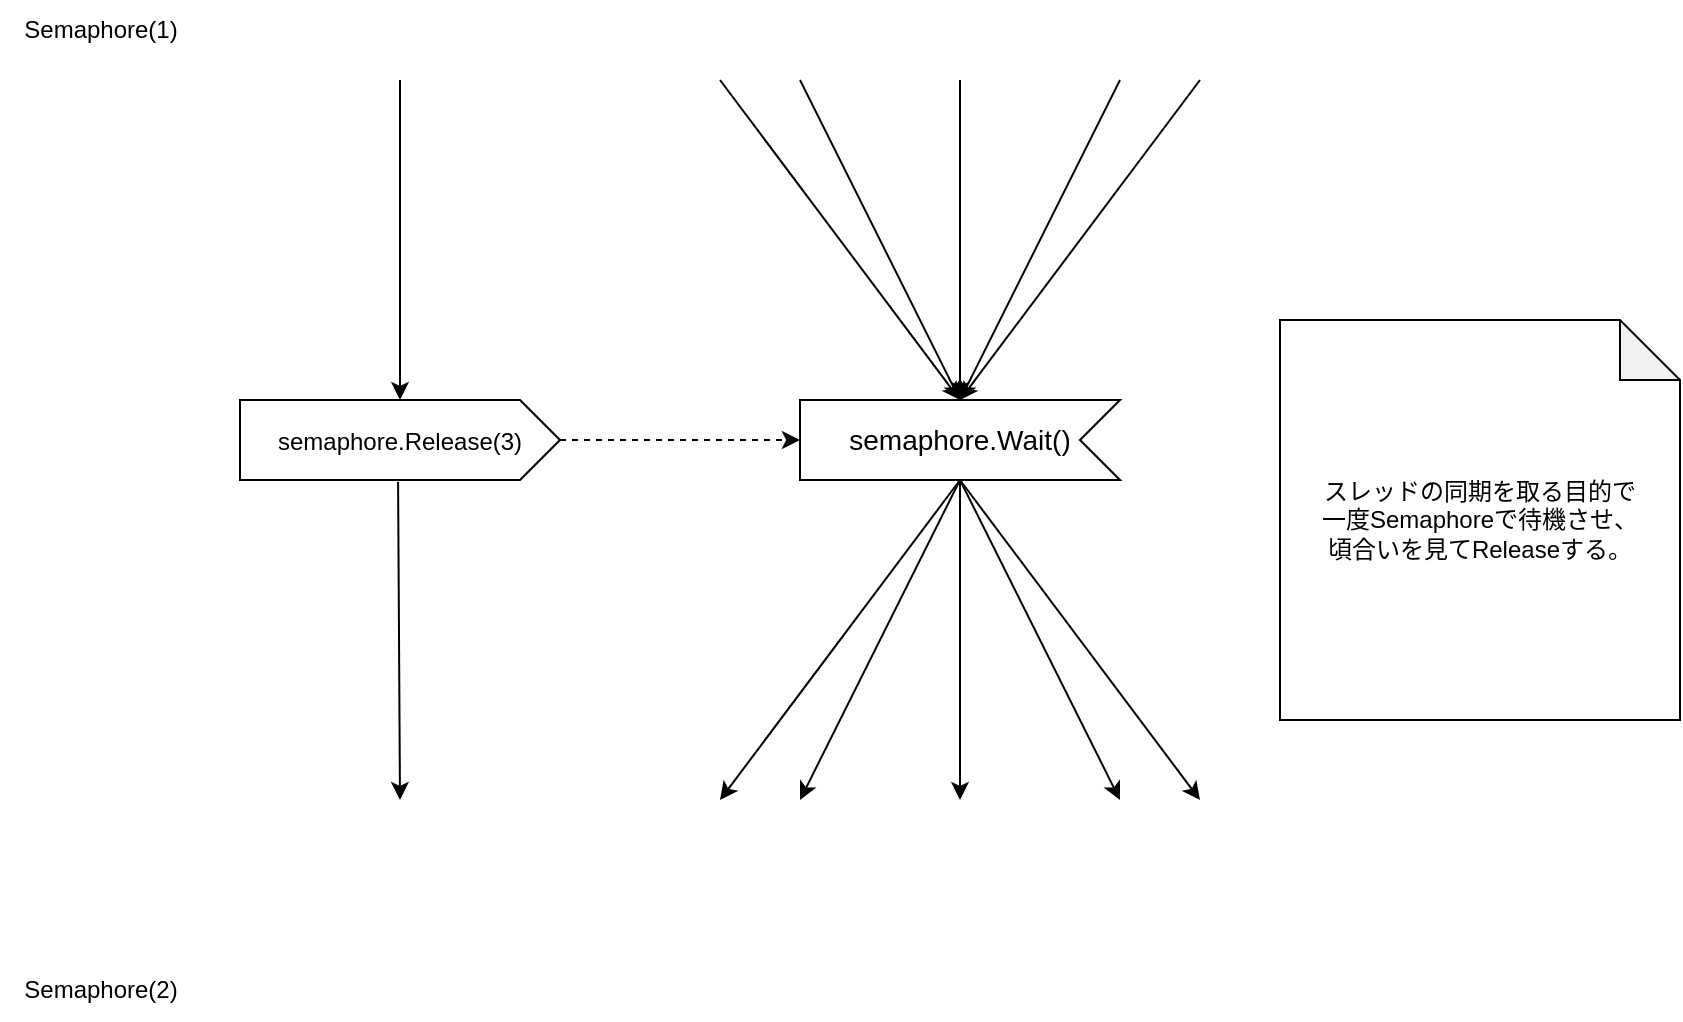 <mxfile version="28.1.0">
  <diagram name="Page-1" id="oCPiqE43nM-5TtfL8TEH">
    <mxGraphModel dx="964" dy="794" grid="1" gridSize="10" guides="1" tooltips="1" connect="1" arrows="1" fold="1" page="1" pageScale="1" pageWidth="850" pageHeight="1100" math="0" shadow="0">
      <root>
        <mxCell id="0" />
        <mxCell id="1" parent="0" />
        <mxCell id="glcoebHGGFf8UbgOov_I-13" style="edgeStyle=orthogonalEdgeStyle;rounded=0;orthogonalLoop=1;jettySize=auto;html=1;exitX=0;exitY=0;exitDx=80;exitDy=40;exitPerimeter=0;" parent="1" source="glcoebHGGFf8UbgOov_I-1" edge="1">
          <mxGeometry relative="1" as="geometry">
            <mxPoint x="520" y="440" as="targetPoint" />
          </mxGeometry>
        </mxCell>
        <mxCell id="glcoebHGGFf8UbgOov_I-1" value="semaphore.Wait()" style="html=1;shape=mxgraph.infographic.ribbonSimple;notch1=20;notch2=0;align=center;verticalAlign=middle;fontSize=14;fontStyle=0;flipH=1;fillColor=#FFFFFF;whiteSpace=wrap;" parent="1" vertex="1">
          <mxGeometry x="440" y="240" width="160" height="40" as="geometry" />
        </mxCell>
        <mxCell id="glcoebHGGFf8UbgOov_I-2" value="" style="endArrow=classic;html=1;rounded=0;entryX=0;entryY=0;entryDx=80;entryDy=0;entryPerimeter=0;" parent="1" target="glcoebHGGFf8UbgOov_I-1" edge="1">
          <mxGeometry width="50" height="50" relative="1" as="geometry">
            <mxPoint x="520" y="80" as="sourcePoint" />
            <mxPoint x="570" y="130" as="targetPoint" />
          </mxGeometry>
        </mxCell>
        <mxCell id="glcoebHGGFf8UbgOov_I-3" value="" style="endArrow=classic;html=1;rounded=0;entryX=0;entryY=0;entryDx=80;entryDy=0;entryPerimeter=0;" parent="1" target="glcoebHGGFf8UbgOov_I-1" edge="1">
          <mxGeometry width="50" height="50" relative="1" as="geometry">
            <mxPoint x="440" y="80" as="sourcePoint" />
            <mxPoint x="400" y="220" as="targetPoint" />
          </mxGeometry>
        </mxCell>
        <mxCell id="glcoebHGGFf8UbgOov_I-4" value="" style="endArrow=classic;html=1;rounded=0;entryX=0;entryY=0;entryDx=80;entryDy=0;entryPerimeter=0;" parent="1" target="glcoebHGGFf8UbgOov_I-1" edge="1">
          <mxGeometry width="50" height="50" relative="1" as="geometry">
            <mxPoint x="600" y="80" as="sourcePoint" />
            <mxPoint x="660" y="270" as="targetPoint" />
          </mxGeometry>
        </mxCell>
        <mxCell id="glcoebHGGFf8UbgOov_I-5" value="" style="endArrow=classic;html=1;rounded=0;entryX=0;entryY=0;entryDx=80;entryDy=0;entryPerimeter=0;" parent="1" target="glcoebHGGFf8UbgOov_I-1" edge="1">
          <mxGeometry width="50" height="50" relative="1" as="geometry">
            <mxPoint x="400" y="80" as="sourcePoint" />
            <mxPoint x="470" y="210" as="targetPoint" />
          </mxGeometry>
        </mxCell>
        <mxCell id="glcoebHGGFf8UbgOov_I-6" value="" style="endArrow=classic;html=1;rounded=0;entryX=0;entryY=0;entryDx=80;entryDy=0;entryPerimeter=0;" parent="1" target="glcoebHGGFf8UbgOov_I-1" edge="1">
          <mxGeometry width="50" height="50" relative="1" as="geometry">
            <mxPoint x="640" y="80" as="sourcePoint" />
            <mxPoint x="510" y="310" as="targetPoint" />
          </mxGeometry>
        </mxCell>
        <mxCell id="glcoebHGGFf8UbgOov_I-12" style="edgeStyle=orthogonalEdgeStyle;rounded=0;orthogonalLoop=1;jettySize=auto;html=1;exitX=1;exitY=0.5;exitDx=0;exitDy=0;exitPerimeter=0;dashed=1;" parent="1" source="glcoebHGGFf8UbgOov_I-9" target="glcoebHGGFf8UbgOov_I-1" edge="1">
          <mxGeometry relative="1" as="geometry" />
        </mxCell>
        <mxCell id="glcoebHGGFf8UbgOov_I-9" value="&lt;span style=&quot;font-size: 12px; text-wrap-mode: nowrap;&quot;&gt;semaphore.Release(3)&lt;/span&gt;" style="html=1;shape=mxgraph.infographic.ribbonSimple;notch1=0;notch2=20;align=center;verticalAlign=middle;fontSize=14;fontStyle=0;fillColor=#FFFFFF;whiteSpace=wrap;" parent="1" vertex="1">
          <mxGeometry x="160" y="240" width="160" height="40" as="geometry" />
        </mxCell>
        <mxCell id="glcoebHGGFf8UbgOov_I-10" value="" style="endArrow=classic;html=1;rounded=0;" parent="1" target="glcoebHGGFf8UbgOov_I-9" edge="1">
          <mxGeometry width="50" height="50" relative="1" as="geometry">
            <mxPoint x="240" y="80" as="sourcePoint" />
            <mxPoint x="290" y="30" as="targetPoint" />
          </mxGeometry>
        </mxCell>
        <mxCell id="glcoebHGGFf8UbgOov_I-11" value="" style="endArrow=classic;html=1;rounded=0;exitX=0.494;exitY=1.025;exitDx=0;exitDy=0;exitPerimeter=0;" parent="1" source="glcoebHGGFf8UbgOov_I-9" edge="1">
          <mxGeometry width="50" height="50" relative="1" as="geometry">
            <mxPoint x="240" y="320" as="sourcePoint" />
            <mxPoint x="240" y="440" as="targetPoint" />
          </mxGeometry>
        </mxCell>
        <mxCell id="glcoebHGGFf8UbgOov_I-15" value="" style="endArrow=classic;html=1;rounded=0;exitX=0;exitY=0;exitDx=80;exitDy=40;exitPerimeter=0;" parent="1" source="glcoebHGGFf8UbgOov_I-1" edge="1">
          <mxGeometry width="50" height="50" relative="1" as="geometry">
            <mxPoint x="530" y="290" as="sourcePoint" />
            <mxPoint x="600" y="440" as="targetPoint" />
          </mxGeometry>
        </mxCell>
        <mxCell id="glcoebHGGFf8UbgOov_I-16" value="" style="endArrow=classic;html=1;rounded=0;exitX=0;exitY=0;exitDx=80;exitDy=40;exitPerimeter=0;" parent="1" source="glcoebHGGFf8UbgOov_I-1" edge="1">
          <mxGeometry width="50" height="50" relative="1" as="geometry">
            <mxPoint x="570" y="300" as="sourcePoint" />
            <mxPoint x="640" y="440" as="targetPoint" />
          </mxGeometry>
        </mxCell>
        <mxCell id="glcoebHGGFf8UbgOov_I-17" value="Semaphore(1)" style="text;html=1;align=center;verticalAlign=middle;resizable=0;points=[];autosize=1;strokeColor=none;fillColor=none;" parent="1" vertex="1">
          <mxGeometry x="40" y="40" width="100" height="30" as="geometry" />
        </mxCell>
        <mxCell id="0TomC-TLxJLsjVoDcg_B-1" value="" style="endArrow=classic;html=1;rounded=0;exitX=0;exitY=0;exitDx=80;exitDy=40;exitPerimeter=0;" edge="1" parent="1" source="glcoebHGGFf8UbgOov_I-1">
          <mxGeometry width="50" height="50" relative="1" as="geometry">
            <mxPoint x="510" y="300" as="sourcePoint" />
            <mxPoint x="440" y="440" as="targetPoint" />
          </mxGeometry>
        </mxCell>
        <mxCell id="0TomC-TLxJLsjVoDcg_B-2" value="" style="endArrow=classic;html=1;rounded=0;exitX=0;exitY=0;exitDx=80;exitDy=40;exitPerimeter=0;" edge="1" parent="1" source="glcoebHGGFf8UbgOov_I-1">
          <mxGeometry width="50" height="50" relative="1" as="geometry">
            <mxPoint x="530" y="440" as="sourcePoint" />
            <mxPoint x="400" y="440" as="targetPoint" />
          </mxGeometry>
        </mxCell>
        <mxCell id="0TomC-TLxJLsjVoDcg_B-3" value="スレッドの同期を取る目的で&lt;div&gt;一度Semaphoreで待機させ、&lt;/div&gt;&lt;div&gt;頃合いを見てReleaseする。&lt;/div&gt;" style="shape=note;whiteSpace=wrap;html=1;backgroundOutline=1;darkOpacity=0.05;" vertex="1" parent="1">
          <mxGeometry x="680" y="200" width="200" height="200" as="geometry" />
        </mxCell>
        <mxCell id="0TomC-TLxJLsjVoDcg_B-4" value="Semaphore(2)" style="text;html=1;align=center;verticalAlign=middle;resizable=0;points=[];autosize=1;strokeColor=none;fillColor=none;" vertex="1" parent="1">
          <mxGeometry x="40" y="520" width="100" height="30" as="geometry" />
        </mxCell>
      </root>
    </mxGraphModel>
  </diagram>
</mxfile>
